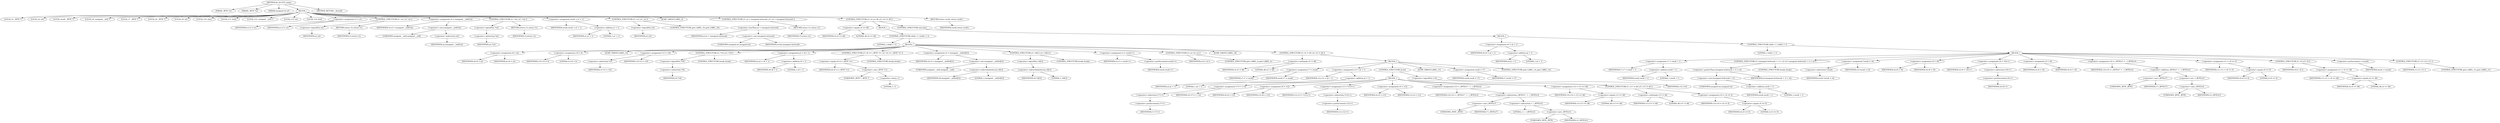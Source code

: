 digraph do_rfc1035_name {  
"1000113" [label = "(METHOD,do_rfc1035_name)" ]
"1000114" [label = "(PARAM,_BYTE *a1)" ]
"1000115" [label = "(PARAM,_BYTE *a2)" ]
"1000116" [label = "(PARAM,unsigned int a3)" ]
"1000117" [label = "(BLOCK,,)" ]
"1000118" [label = "(LOCAL,v3: _BYTE *)" ]
"1000119" [label = "(LOCAL,v4: int)" ]
"1000120" [label = "(LOCAL,result: _BYTE *)" ]
"1000121" [label = "(LOCAL,v6: unsigned __int8 *)" ]
"1000122" [label = "(LOCAL,v7: _BYTE *)" ]
"1000123" [label = "(LOCAL,v8: _BYTE *)" ]
"1000124" [label = "(LOCAL,v9: int)" ]
"1000125" [label = "(LOCAL,v10: char)" ]
"1000126" [label = "(LOCAL,v11: bool)" ]
"1000127" [label = "(LOCAL,v12: unsigned __int8 *)" ]
"1000128" [label = "(LOCAL,v13: int)" ]
"1000129" [label = "(LOCAL,v14: bool)" ]
"1000130" [label = "(<operator>.assignment,v3 = a1)" ]
"1000131" [label = "(IDENTIFIER,v3,v3 = a1)" ]
"1000132" [label = "(IDENTIFIER,a1,v3 = a1)" ]
"1000133" [label = "(CONTROL_STRUCTURE,if ( !a2 ),if ( !a2 ))" ]
"1000134" [label = "(<operator>.logicalNot,!a2)" ]
"1000135" [label = "(IDENTIFIER,a2,!a2)" ]
"1000136" [label = "(RETURN,return v3;,return v3;)" ]
"1000137" [label = "(IDENTIFIER,v3,return v3;)" ]
"1000138" [label = "(<operator>.assignment,v4 = (unsigned __int8)*a2)" ]
"1000139" [label = "(IDENTIFIER,v4,v4 = (unsigned __int8)*a2)" ]
"1000140" [label = "(<operator>.cast,(unsigned __int8)*a2)" ]
"1000141" [label = "(UNKNOWN,unsigned __int8,unsigned __int8)" ]
"1000142" [label = "(<operator>.indirection,*a2)" ]
"1000143" [label = "(IDENTIFIER,a2,(unsigned __int8)*a2)" ]
"1000144" [label = "(CONTROL_STRUCTURE,if ( !*a2 ),if ( !*a2 ))" ]
"1000145" [label = "(<operator>.logicalNot,!*a2)" ]
"1000146" [label = "(<operator>.indirection,*a2)" ]
"1000147" [label = "(IDENTIFIER,a2,!*a2)" ]
"1000148" [label = "(RETURN,return v3;,return v3;)" ]
"1000149" [label = "(IDENTIFIER,v3,return v3;)" ]
"1000150" [label = "(<operator>.assignment,result = a1 + 1)" ]
"1000151" [label = "(IDENTIFIER,result,result = a1 + 1)" ]
"1000152" [label = "(<operator>.addition,a1 + 1)" ]
"1000153" [label = "(IDENTIFIER,a1,a1 + 1)" ]
"1000154" [label = "(LITERAL,1,a1 + 1)" ]
"1000155" [label = "(CONTROL_STRUCTURE,if ( !a3 ),if ( !a3 ))" ]
"1000156" [label = "(<operator>.logicalNot,!a3)" ]
"1000157" [label = "(IDENTIFIER,a3,!a3)" ]
"1000158" [label = "(CONTROL_STRUCTURE,goto LABEL_18;,goto LABEL_18;)" ]
"1000159" [label = "(JUMP_TARGET,LABEL_4)" ]
"1000160" [label = "(CONTROL_STRUCTURE,if ( a3 < (unsigned int)result ),if ( a3 < (unsigned int)result ))" ]
"1000161" [label = "(<operator>.lessThan,a3 < (unsigned int)result)" ]
"1000162" [label = "(IDENTIFIER,a3,a3 < (unsigned int)result)" ]
"1000163" [label = "(<operator>.cast,(unsigned int)result)" ]
"1000164" [label = "(UNKNOWN,unsigned int,unsigned int)" ]
"1000165" [label = "(IDENTIFIER,result,(unsigned int)result)" ]
"1000166" [label = "(RETURN,return v3;,return v3;)" ]
"1000167" [label = "(IDENTIFIER,v3,return v3;)" ]
"1000168" [label = "(CONTROL_STRUCTURE,if ( v4 == 46 ),if ( v4 == 46 ))" ]
"1000169" [label = "(<operator>.equals,v4 == 46)" ]
"1000170" [label = "(IDENTIFIER,v4,v4 == 46)" ]
"1000171" [label = "(LITERAL,46,v4 == 46)" ]
"1000172" [label = "(BLOCK,,)" ]
"1000173" [label = "(CONTROL_STRUCTURE,while ( 1 ),while ( 1 ))" ]
"1000174" [label = "(LITERAL,1,while ( 1 ))" ]
"1000175" [label = "(BLOCK,,)" ]
"1000176" [label = "(<operator>.assignment,v8 = a2)" ]
"1000177" [label = "(IDENTIFIER,v8,v8 = a2)" ]
"1000178" [label = "(IDENTIFIER,a2,v8 = a2)" ]
"1000179" [label = "(<operator>.assignment,v10 = 0)" ]
"1000180" [label = "(IDENTIFIER,v10,v10 = 0)" ]
"1000181" [label = "(LITERAL,0,v10 = 0)" ]
"1000182" [label = "(JUMP_TARGET,LABEL_14)" ]
"1000183" [label = "(<operator>.assignment,*v3 = v10)" ]
"1000184" [label = "(<operator>.indirection,*v3)" ]
"1000185" [label = "(IDENTIFIER,v3,*v3 = v10)" ]
"1000186" [label = "(IDENTIFIER,v10,*v3 = v10)" ]
"1000187" [label = "(CONTROL_STRUCTURE,if ( !*v8 ),if ( !*v8 ))" ]
"1000188" [label = "(<operator>.logicalNot,!*v8)" ]
"1000189" [label = "(<operator>.indirection,*v8)" ]
"1000190" [label = "(IDENTIFIER,v8,!*v8)" ]
"1000191" [label = "(CONTROL_STRUCTURE,break;,break;)" ]
"1000192" [label = "(<operator>.assignment,a2 = v8 + 1)" ]
"1000193" [label = "(IDENTIFIER,a2,a2 = v8 + 1)" ]
"1000194" [label = "(<operator>.addition,v8 + 1)" ]
"1000195" [label = "(IDENTIFIER,v8,v8 + 1)" ]
"1000196" [label = "(LITERAL,1,v8 + 1)" ]
"1000197" [label = "(CONTROL_STRUCTURE,if ( v8 == (_BYTE *)-1 ),if ( v8 == (_BYTE *)-1 ))" ]
"1000198" [label = "(<operator>.equals,v8 == (_BYTE *)-1)" ]
"1000199" [label = "(IDENTIFIER,v8,v8 == (_BYTE *)-1)" ]
"1000200" [label = "(<operator>.cast,(_BYTE *)-1)" ]
"1000201" [label = "(UNKNOWN,_BYTE *,_BYTE *)" ]
"1000202" [label = "(<operator>.minus,-1)" ]
"1000203" [label = "(LITERAL,1,-1)" ]
"1000204" [label = "(CONTROL_STRUCTURE,break;,break;)" ]
"1000205" [label = "(<operator>.assignment,v4 = (unsigned __int8)v8[1])" ]
"1000206" [label = "(IDENTIFIER,v4,v4 = (unsigned __int8)v8[1])" ]
"1000207" [label = "(<operator>.cast,(unsigned __int8)v8[1])" ]
"1000208" [label = "(UNKNOWN,unsigned __int8,unsigned __int8)" ]
"1000209" [label = "(<operator>.indirectIndexAccess,v8[1])" ]
"1000210" [label = "(IDENTIFIER,v8,(unsigned __int8)v8[1])" ]
"1000211" [label = "(LITERAL,1,(unsigned __int8)v8[1])" ]
"1000212" [label = "(CONTROL_STRUCTURE,if ( !v8[1] ),if ( !v8[1] ))" ]
"1000213" [label = "(<operator>.logicalNot,!v8[1])" ]
"1000214" [label = "(<operator>.indirectIndexAccess,v8[1])" ]
"1000215" [label = "(IDENTIFIER,v8,!v8[1])" ]
"1000216" [label = "(LITERAL,1,!v8[1])" ]
"1000217" [label = "(CONTROL_STRUCTURE,break;,break;)" ]
"1000218" [label = "(<operator>.assignment,v3 = result++)" ]
"1000219" [label = "(IDENTIFIER,v3,v3 = result++)" ]
"1000220" [label = "(<operator>.postIncrement,result++)" ]
"1000221" [label = "(IDENTIFIER,result,result++)" ]
"1000222" [label = "(CONTROL_STRUCTURE,if ( a3 ),if ( a3 ))" ]
"1000223" [label = "(IDENTIFIER,a3,if ( a3 ))" ]
"1000224" [label = "(CONTROL_STRUCTURE,goto LABEL_4;,goto LABEL_4;)" ]
"1000225" [label = "(JUMP_TARGET,LABEL_18)" ]
"1000226" [label = "(CONTROL_STRUCTURE,if ( v4 != 46 ),if ( v4 != 46 ))" ]
"1000227" [label = "(<operator>.notEquals,v4 != 46)" ]
"1000228" [label = "(IDENTIFIER,v4,v4 != 46)" ]
"1000229" [label = "(LITERAL,46,v4 != 46)" ]
"1000230" [label = "(BLOCK,,)" ]
"1000231" [label = "(<operator>.assignment,v7 = result)" ]
"1000232" [label = "(IDENTIFIER,v7,v7 = result)" ]
"1000233" [label = "(IDENTIFIER,result,v7 = result)" ]
"1000234" [label = "(<operator>.assignment,v12 = a2 + 1)" ]
"1000235" [label = "(IDENTIFIER,v12,v12 = a2 + 1)" ]
"1000236" [label = "(<operator>.addition,a2 + 1)" ]
"1000237" [label = "(IDENTIFIER,a2,a2 + 1)" ]
"1000238" [label = "(LITERAL,1,a2 + 1)" ]
"1000239" [label = "(CONTROL_STRUCTURE,do,do)" ]
"1000240" [label = "(BLOCK,,)" ]
"1000241" [label = "(<operator>.assignment,*v7++ = v4)" ]
"1000242" [label = "(<operator>.indirection,*v7++)" ]
"1000243" [label = "(<operator>.postIncrement,v7++)" ]
"1000244" [label = "(IDENTIFIER,v7,v7++)" ]
"1000245" [label = "(IDENTIFIER,v4,*v7++ = v4)" ]
"1000246" [label = "(<operator>.assignment,v8 = v12)" ]
"1000247" [label = "(IDENTIFIER,v8,v8 = v12)" ]
"1000248" [label = "(IDENTIFIER,v12,v8 = v12)" ]
"1000249" [label = "(<operator>.assignment,v13 = *v12++)" ]
"1000250" [label = "(IDENTIFIER,v13,v13 = *v12++)" ]
"1000251" [label = "(<operator>.indirection,*v12++)" ]
"1000252" [label = "(<operator>.postIncrement,v12++)" ]
"1000253" [label = "(IDENTIFIER,v12,v12++)" ]
"1000254" [label = "(<operator>.assignment,v4 = v13)" ]
"1000255" [label = "(IDENTIFIER,v4,v4 = v13)" ]
"1000256" [label = "(IDENTIFIER,v13,v4 = v13)" ]
"1000257" [label = "(<operator>.assignment,v10 = (_BYTE)v7 - 1 - (_BYTE)v3)" ]
"1000258" [label = "(IDENTIFIER,v10,v10 = (_BYTE)v7 - 1 - (_BYTE)v3)" ]
"1000259" [label = "(<operator>.subtraction,(_BYTE)v7 - 1 - (_BYTE)v3)" ]
"1000260" [label = "(<operator>.cast,(_BYTE)v7)" ]
"1000261" [label = "(UNKNOWN,_BYTE,_BYTE)" ]
"1000262" [label = "(IDENTIFIER,v7,(_BYTE)v7)" ]
"1000263" [label = "(<operator>.subtraction,1 - (_BYTE)v3)" ]
"1000264" [label = "(LITERAL,1,1 - (_BYTE)v3)" ]
"1000265" [label = "(<operator>.cast,(_BYTE)v3)" ]
"1000266" [label = "(UNKNOWN,_BYTE,_BYTE)" ]
"1000267" [label = "(IDENTIFIER,v3,(_BYTE)v3)" ]
"1000268" [label = "(<operator>.assignment,v14 = v13 == 46)" ]
"1000269" [label = "(IDENTIFIER,v14,v14 = v13 == 46)" ]
"1000270" [label = "(<operator>.equals,v13 == 46)" ]
"1000271" [label = "(IDENTIFIER,v13,v13 == 46)" ]
"1000272" [label = "(LITERAL,46,v13 == 46)" ]
"1000273" [label = "(CONTROL_STRUCTURE,if ( v13 != 46 ),if ( v13 != 46 ))" ]
"1000274" [label = "(<operator>.notEquals,v13 != 46)" ]
"1000275" [label = "(IDENTIFIER,v13,v13 != 46)" ]
"1000276" [label = "(LITERAL,46,v13 != 46)" ]
"1000277" [label = "(<operator>.assignment,v14 = v4 == 0)" ]
"1000278" [label = "(IDENTIFIER,v14,v14 = v4 == 0)" ]
"1000279" [label = "(<operator>.equals,v4 == 0)" ]
"1000280" [label = "(IDENTIFIER,v4,v4 == 0)" ]
"1000281" [label = "(LITERAL,0,v4 == 0)" ]
"1000282" [label = "(<operator>.logicalNot,!v14)" ]
"1000283" [label = "(IDENTIFIER,v14,!v14)" ]
"1000284" [label = "(JUMP_TARGET,LABEL_13)" ]
"1000285" [label = "(<operator>.assignment,result = v7)" ]
"1000286" [label = "(IDENTIFIER,result,result = v7)" ]
"1000287" [label = "(IDENTIFIER,v7,result = v7)" ]
"1000288" [label = "(CONTROL_STRUCTURE,goto LABEL_14;,goto LABEL_14;)" ]
"1000289" [label = "(CONTROL_STRUCTURE,else,else)" ]
"1000290" [label = "(BLOCK,,)" ]
"1000291" [label = "(<operator>.assignment,v6 = a2 + 1)" ]
"1000292" [label = "(IDENTIFIER,v6,v6 = a2 + 1)" ]
"1000293" [label = "(<operator>.addition,a2 + 1)" ]
"1000294" [label = "(IDENTIFIER,a2,a2 + 1)" ]
"1000295" [label = "(LITERAL,1,a2 + 1)" ]
"1000296" [label = "(CONTROL_STRUCTURE,while ( 1 ),while ( 1 ))" ]
"1000297" [label = "(LITERAL,1,while ( 1 ))" ]
"1000298" [label = "(BLOCK,,)" ]
"1000299" [label = "(<operator>.assignment,v7 = result + 1)" ]
"1000300" [label = "(IDENTIFIER,v7,v7 = result + 1)" ]
"1000301" [label = "(<operator>.addition,result + 1)" ]
"1000302" [label = "(IDENTIFIER,result,result + 1)" ]
"1000303" [label = "(LITERAL,1,result + 1)" ]
"1000304" [label = "(CONTROL_STRUCTURE,if ( (unsigned int)(result + 1) > a3 ),if ( (unsigned int)(result + 1) > a3 ))" ]
"1000305" [label = "(<operator>.greaterThan,(unsigned int)(result + 1) > a3)" ]
"1000306" [label = "(<operator>.cast,(unsigned int)(result + 1))" ]
"1000307" [label = "(UNKNOWN,unsigned int,unsigned int)" ]
"1000308" [label = "(<operator>.addition,result + 1)" ]
"1000309" [label = "(IDENTIFIER,result,result + 1)" ]
"1000310" [label = "(LITERAL,1,result + 1)" ]
"1000311" [label = "(IDENTIFIER,a3,(unsigned int)(result + 1) > a3)" ]
"1000312" [label = "(CONTROL_STRUCTURE,break;,break;)" ]
"1000313" [label = "(<operator>.assignment,*result = v4)" ]
"1000314" [label = "(<operator>.indirection,*result)" ]
"1000315" [label = "(IDENTIFIER,result,*result = v4)" ]
"1000316" [label = "(IDENTIFIER,v4,*result = v4)" ]
"1000317" [label = "(<operator>.assignment,v8 = v6)" ]
"1000318" [label = "(IDENTIFIER,v8,v8 = v6)" ]
"1000319" [label = "(IDENTIFIER,v6,v8 = v6)" ]
"1000320" [label = "(<operator>.assignment,v9 = *v6++)" ]
"1000321" [label = "(IDENTIFIER,v9,v9 = *v6++)" ]
"1000322" [label = "(<operator>.indirection,*v6++)" ]
"1000323" [label = "(<operator>.postIncrement,v6++)" ]
"1000324" [label = "(IDENTIFIER,v6,v6++)" ]
"1000325" [label = "(<operator>.assignment,v4 = v9)" ]
"1000326" [label = "(IDENTIFIER,v4,v4 = v9)" ]
"1000327" [label = "(IDENTIFIER,v9,v4 = v9)" ]
"1000328" [label = "(<operator>.assignment,v10 = (_BYTE)v7 + ~(_BYTE)v3)" ]
"1000329" [label = "(IDENTIFIER,v10,v10 = (_BYTE)v7 + ~(_BYTE)v3)" ]
"1000330" [label = "(<operator>.addition,(_BYTE)v7 + ~(_BYTE)v3)" ]
"1000331" [label = "(<operator>.cast,(_BYTE)v7)" ]
"1000332" [label = "(UNKNOWN,_BYTE,_BYTE)" ]
"1000333" [label = "(IDENTIFIER,v7,(_BYTE)v7)" ]
"1000334" [label = "(<operator>.not,~(_BYTE)v3)" ]
"1000335" [label = "(<operator>.cast,(_BYTE)v3)" ]
"1000336" [label = "(UNKNOWN,_BYTE,_BYTE)" ]
"1000337" [label = "(IDENTIFIER,v3,(_BYTE)v3)" ]
"1000338" [label = "(<operator>.assignment,v11 = v9 == 0)" ]
"1000339" [label = "(IDENTIFIER,v11,v11 = v9 == 0)" ]
"1000340" [label = "(<operator>.equals,v9 == 0)" ]
"1000341" [label = "(IDENTIFIER,v9,v9 == 0)" ]
"1000342" [label = "(LITERAL,0,v9 == 0)" ]
"1000343" [label = "(CONTROL_STRUCTURE,if ( v9 ),if ( v9 ))" ]
"1000344" [label = "(IDENTIFIER,v9,if ( v9 ))" ]
"1000345" [label = "(<operator>.assignment,v11 = v4 == 46)" ]
"1000346" [label = "(IDENTIFIER,v11,v11 = v4 == 46)" ]
"1000347" [label = "(<operator>.equals,v4 == 46)" ]
"1000348" [label = "(IDENTIFIER,v4,v4 == 46)" ]
"1000349" [label = "(LITERAL,46,v4 == 46)" ]
"1000350" [label = "(<operator>.preIncrement,++result)" ]
"1000351" [label = "(IDENTIFIER,result,++result)" ]
"1000352" [label = "(CONTROL_STRUCTURE,if ( v11 ),if ( v11 ))" ]
"1000353" [label = "(IDENTIFIER,v11,if ( v11 ))" ]
"1000354" [label = "(CONTROL_STRUCTURE,goto LABEL_13;,goto LABEL_13;)" ]
"1000355" [label = "(RETURN,return result;,return result;)" ]
"1000356" [label = "(IDENTIFIER,result,return result;)" ]
"1000357" [label = "(METHOD_RETURN,__fastcall)" ]
  "1000113" -> "1000114" 
  "1000113" -> "1000115" 
  "1000113" -> "1000116" 
  "1000113" -> "1000117" 
  "1000113" -> "1000357" 
  "1000117" -> "1000118" 
  "1000117" -> "1000119" 
  "1000117" -> "1000120" 
  "1000117" -> "1000121" 
  "1000117" -> "1000122" 
  "1000117" -> "1000123" 
  "1000117" -> "1000124" 
  "1000117" -> "1000125" 
  "1000117" -> "1000126" 
  "1000117" -> "1000127" 
  "1000117" -> "1000128" 
  "1000117" -> "1000129" 
  "1000117" -> "1000130" 
  "1000117" -> "1000133" 
  "1000117" -> "1000138" 
  "1000117" -> "1000144" 
  "1000117" -> "1000150" 
  "1000117" -> "1000155" 
  "1000117" -> "1000159" 
  "1000117" -> "1000160" 
  "1000117" -> "1000168" 
  "1000117" -> "1000355" 
  "1000130" -> "1000131" 
  "1000130" -> "1000132" 
  "1000133" -> "1000134" 
  "1000133" -> "1000136" 
  "1000134" -> "1000135" 
  "1000136" -> "1000137" 
  "1000138" -> "1000139" 
  "1000138" -> "1000140" 
  "1000140" -> "1000141" 
  "1000140" -> "1000142" 
  "1000142" -> "1000143" 
  "1000144" -> "1000145" 
  "1000144" -> "1000148" 
  "1000145" -> "1000146" 
  "1000146" -> "1000147" 
  "1000148" -> "1000149" 
  "1000150" -> "1000151" 
  "1000150" -> "1000152" 
  "1000152" -> "1000153" 
  "1000152" -> "1000154" 
  "1000155" -> "1000156" 
  "1000155" -> "1000158" 
  "1000156" -> "1000157" 
  "1000160" -> "1000161" 
  "1000160" -> "1000166" 
  "1000161" -> "1000162" 
  "1000161" -> "1000163" 
  "1000163" -> "1000164" 
  "1000163" -> "1000165" 
  "1000166" -> "1000167" 
  "1000168" -> "1000169" 
  "1000168" -> "1000172" 
  "1000168" -> "1000289" 
  "1000169" -> "1000170" 
  "1000169" -> "1000171" 
  "1000172" -> "1000173" 
  "1000173" -> "1000174" 
  "1000173" -> "1000175" 
  "1000175" -> "1000176" 
  "1000175" -> "1000179" 
  "1000175" -> "1000182" 
  "1000175" -> "1000183" 
  "1000175" -> "1000187" 
  "1000175" -> "1000192" 
  "1000175" -> "1000197" 
  "1000175" -> "1000205" 
  "1000175" -> "1000212" 
  "1000175" -> "1000218" 
  "1000175" -> "1000222" 
  "1000175" -> "1000225" 
  "1000175" -> "1000226" 
  "1000176" -> "1000177" 
  "1000176" -> "1000178" 
  "1000179" -> "1000180" 
  "1000179" -> "1000181" 
  "1000183" -> "1000184" 
  "1000183" -> "1000186" 
  "1000184" -> "1000185" 
  "1000187" -> "1000188" 
  "1000187" -> "1000191" 
  "1000188" -> "1000189" 
  "1000189" -> "1000190" 
  "1000192" -> "1000193" 
  "1000192" -> "1000194" 
  "1000194" -> "1000195" 
  "1000194" -> "1000196" 
  "1000197" -> "1000198" 
  "1000197" -> "1000204" 
  "1000198" -> "1000199" 
  "1000198" -> "1000200" 
  "1000200" -> "1000201" 
  "1000200" -> "1000202" 
  "1000202" -> "1000203" 
  "1000205" -> "1000206" 
  "1000205" -> "1000207" 
  "1000207" -> "1000208" 
  "1000207" -> "1000209" 
  "1000209" -> "1000210" 
  "1000209" -> "1000211" 
  "1000212" -> "1000213" 
  "1000212" -> "1000217" 
  "1000213" -> "1000214" 
  "1000214" -> "1000215" 
  "1000214" -> "1000216" 
  "1000218" -> "1000219" 
  "1000218" -> "1000220" 
  "1000220" -> "1000221" 
  "1000222" -> "1000223" 
  "1000222" -> "1000224" 
  "1000226" -> "1000227" 
  "1000226" -> "1000230" 
  "1000227" -> "1000228" 
  "1000227" -> "1000229" 
  "1000230" -> "1000231" 
  "1000230" -> "1000234" 
  "1000230" -> "1000239" 
  "1000230" -> "1000284" 
  "1000230" -> "1000285" 
  "1000230" -> "1000288" 
  "1000231" -> "1000232" 
  "1000231" -> "1000233" 
  "1000234" -> "1000235" 
  "1000234" -> "1000236" 
  "1000236" -> "1000237" 
  "1000236" -> "1000238" 
  "1000239" -> "1000240" 
  "1000239" -> "1000282" 
  "1000240" -> "1000241" 
  "1000240" -> "1000246" 
  "1000240" -> "1000249" 
  "1000240" -> "1000254" 
  "1000240" -> "1000257" 
  "1000240" -> "1000268" 
  "1000240" -> "1000273" 
  "1000241" -> "1000242" 
  "1000241" -> "1000245" 
  "1000242" -> "1000243" 
  "1000243" -> "1000244" 
  "1000246" -> "1000247" 
  "1000246" -> "1000248" 
  "1000249" -> "1000250" 
  "1000249" -> "1000251" 
  "1000251" -> "1000252" 
  "1000252" -> "1000253" 
  "1000254" -> "1000255" 
  "1000254" -> "1000256" 
  "1000257" -> "1000258" 
  "1000257" -> "1000259" 
  "1000259" -> "1000260" 
  "1000259" -> "1000263" 
  "1000260" -> "1000261" 
  "1000260" -> "1000262" 
  "1000263" -> "1000264" 
  "1000263" -> "1000265" 
  "1000265" -> "1000266" 
  "1000265" -> "1000267" 
  "1000268" -> "1000269" 
  "1000268" -> "1000270" 
  "1000270" -> "1000271" 
  "1000270" -> "1000272" 
  "1000273" -> "1000274" 
  "1000273" -> "1000277" 
  "1000274" -> "1000275" 
  "1000274" -> "1000276" 
  "1000277" -> "1000278" 
  "1000277" -> "1000279" 
  "1000279" -> "1000280" 
  "1000279" -> "1000281" 
  "1000282" -> "1000283" 
  "1000285" -> "1000286" 
  "1000285" -> "1000287" 
  "1000289" -> "1000290" 
  "1000290" -> "1000291" 
  "1000290" -> "1000296" 
  "1000291" -> "1000292" 
  "1000291" -> "1000293" 
  "1000293" -> "1000294" 
  "1000293" -> "1000295" 
  "1000296" -> "1000297" 
  "1000296" -> "1000298" 
  "1000298" -> "1000299" 
  "1000298" -> "1000304" 
  "1000298" -> "1000313" 
  "1000298" -> "1000317" 
  "1000298" -> "1000320" 
  "1000298" -> "1000325" 
  "1000298" -> "1000328" 
  "1000298" -> "1000338" 
  "1000298" -> "1000343" 
  "1000298" -> "1000350" 
  "1000298" -> "1000352" 
  "1000299" -> "1000300" 
  "1000299" -> "1000301" 
  "1000301" -> "1000302" 
  "1000301" -> "1000303" 
  "1000304" -> "1000305" 
  "1000304" -> "1000312" 
  "1000305" -> "1000306" 
  "1000305" -> "1000311" 
  "1000306" -> "1000307" 
  "1000306" -> "1000308" 
  "1000308" -> "1000309" 
  "1000308" -> "1000310" 
  "1000313" -> "1000314" 
  "1000313" -> "1000316" 
  "1000314" -> "1000315" 
  "1000317" -> "1000318" 
  "1000317" -> "1000319" 
  "1000320" -> "1000321" 
  "1000320" -> "1000322" 
  "1000322" -> "1000323" 
  "1000323" -> "1000324" 
  "1000325" -> "1000326" 
  "1000325" -> "1000327" 
  "1000328" -> "1000329" 
  "1000328" -> "1000330" 
  "1000330" -> "1000331" 
  "1000330" -> "1000334" 
  "1000331" -> "1000332" 
  "1000331" -> "1000333" 
  "1000334" -> "1000335" 
  "1000335" -> "1000336" 
  "1000335" -> "1000337" 
  "1000338" -> "1000339" 
  "1000338" -> "1000340" 
  "1000340" -> "1000341" 
  "1000340" -> "1000342" 
  "1000343" -> "1000344" 
  "1000343" -> "1000345" 
  "1000345" -> "1000346" 
  "1000345" -> "1000347" 
  "1000347" -> "1000348" 
  "1000347" -> "1000349" 
  "1000350" -> "1000351" 
  "1000352" -> "1000353" 
  "1000352" -> "1000354" 
  "1000355" -> "1000356" 
}
